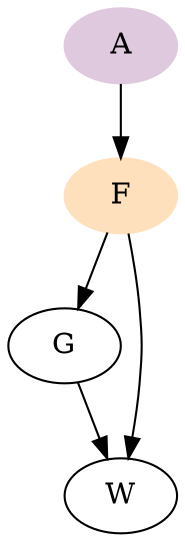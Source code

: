 digraph {
A [style=filled; color="#dfc9de"]
F [style=filled; color="#ffe0bd"]
G
W
A -> F
F -> G
F -> W
G -> W
rankdir=TB}

